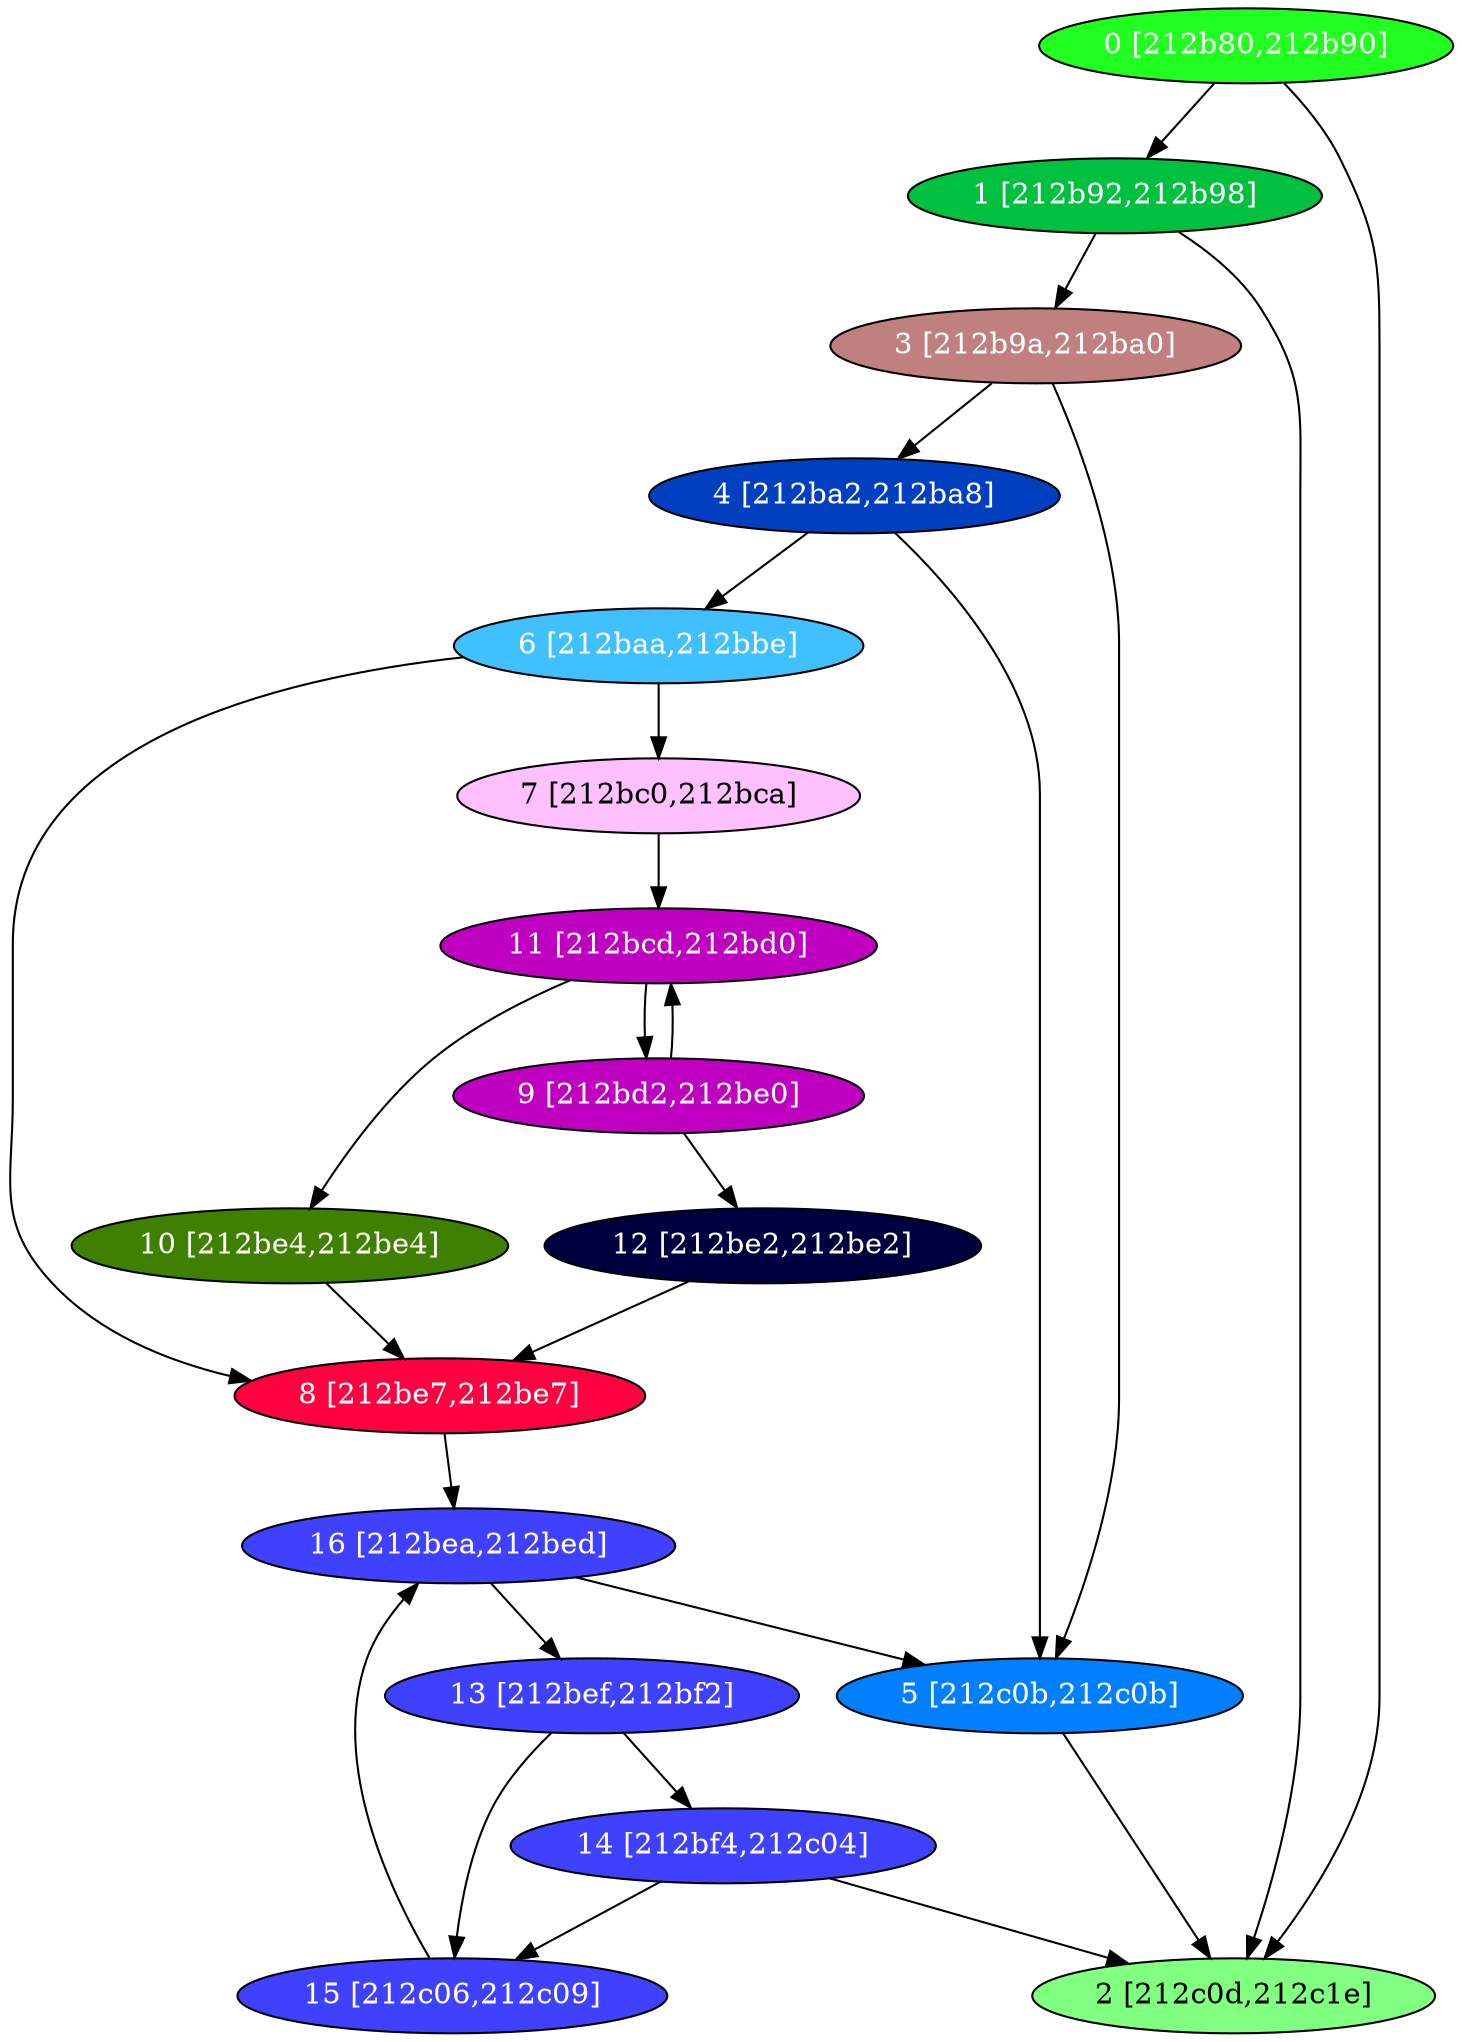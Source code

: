diGraph libnss3{
	libnss3_0  [style=filled fillcolor="#20FF20" fontcolor="#ffffff" shape=oval label="0 [212b80,212b90]"]
	libnss3_1  [style=filled fillcolor="#00C040" fontcolor="#ffffff" shape=oval label="1 [212b92,212b98]"]
	libnss3_2  [style=filled fillcolor="#80FF80" fontcolor="#000000" shape=oval label="2 [212c0d,212c1e]"]
	libnss3_3  [style=filled fillcolor="#C08080" fontcolor="#ffffff" shape=oval label="3 [212b9a,212ba0]"]
	libnss3_4  [style=filled fillcolor="#0040C0" fontcolor="#ffffff" shape=oval label="4 [212ba2,212ba8]"]
	libnss3_5  [style=filled fillcolor="#0080FF" fontcolor="#ffffff" shape=oval label="5 [212c0b,212c0b]"]
	libnss3_6  [style=filled fillcolor="#40C0FF" fontcolor="#ffffff" shape=oval label="6 [212baa,212bbe]"]
	libnss3_7  [style=filled fillcolor="#FFC0FF" fontcolor="#000000" shape=oval label="7 [212bc0,212bca]"]
	libnss3_8  [style=filled fillcolor="#FF0040" fontcolor="#ffffff" shape=oval label="8 [212be7,212be7]"]
	libnss3_9  [style=filled fillcolor="#C000C0" fontcolor="#ffffff" shape=oval label="9 [212bd2,212be0]"]
	libnss3_a  [style=filled fillcolor="#408000" fontcolor="#ffffff" shape=oval label="10 [212be4,212be4]"]
	libnss3_b  [style=filled fillcolor="#C000C0" fontcolor="#ffffff" shape=oval label="11 [212bcd,212bd0]"]
	libnss3_c  [style=filled fillcolor="#000040" fontcolor="#ffffff" shape=oval label="12 [212be2,212be2]"]
	libnss3_d  [style=filled fillcolor="#4040FF" fontcolor="#ffffff" shape=oval label="13 [212bef,212bf2]"]
	libnss3_e  [style=filled fillcolor="#4040FF" fontcolor="#ffffff" shape=oval label="14 [212bf4,212c04]"]
	libnss3_f  [style=filled fillcolor="#4040FF" fontcolor="#ffffff" shape=oval label="15 [212c06,212c09]"]
	libnss3_10  [style=filled fillcolor="#4040FF" fontcolor="#ffffff" shape=oval label="16 [212bea,212bed]"]

	libnss3_0 -> libnss3_1
	libnss3_0 -> libnss3_2
	libnss3_1 -> libnss3_2
	libnss3_1 -> libnss3_3
	libnss3_3 -> libnss3_4
	libnss3_3 -> libnss3_5
	libnss3_4 -> libnss3_5
	libnss3_4 -> libnss3_6
	libnss3_5 -> libnss3_2
	libnss3_6 -> libnss3_7
	libnss3_6 -> libnss3_8
	libnss3_7 -> libnss3_b
	libnss3_8 -> libnss3_10
	libnss3_9 -> libnss3_b
	libnss3_9 -> libnss3_c
	libnss3_a -> libnss3_8
	libnss3_b -> libnss3_9
	libnss3_b -> libnss3_a
	libnss3_c -> libnss3_8
	libnss3_d -> libnss3_e
	libnss3_d -> libnss3_f
	libnss3_e -> libnss3_2
	libnss3_e -> libnss3_f
	libnss3_f -> libnss3_10
	libnss3_10 -> libnss3_5
	libnss3_10 -> libnss3_d
}